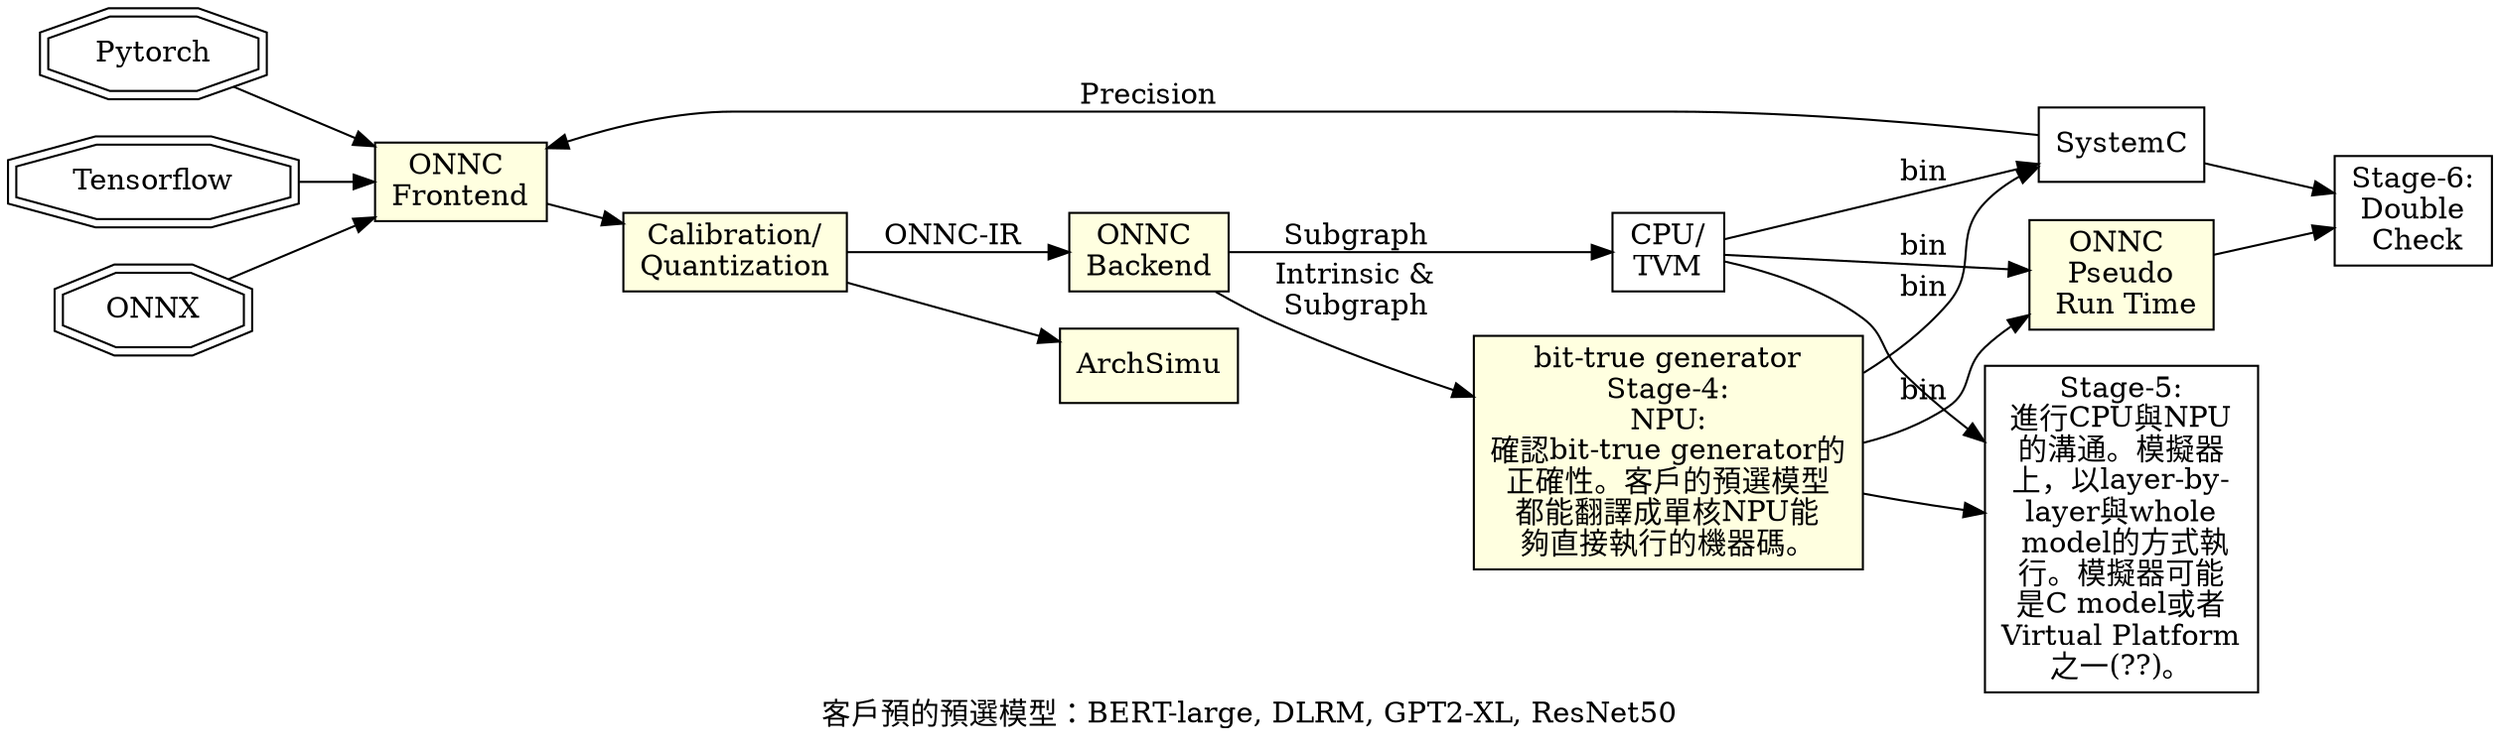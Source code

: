 // dot -Tpng sow.gv -o sow.png
digraph G {

  rankdir=LR;

  label="客戶預的預選模型：BERT-large, DLRM, GPT2-XL, ResNet50";

  node [shape=doubleoctagon]; Pytorch,Tensorflow,ONNX;

  node [shape=box,style=filled,fillcolor=lightyellow]; 
    ONNC_FE [label="ONNC \nFrontend"]; ONNC_BE [label="ONNC \nBackend"];
    Calibrator [label="Calibration/\nQuantization"];
    ArchSimu [label="ArchSimu"];
    NPU [label="bit-true generator\nStage-4:\nNPU:\n確認bit-true generator的\n正確性。客戶的預選模型\n都能翻譯成單核NPU能\n夠直接執行的機器碼。"]; 
    PseudoRunTime [label="ONNC \nPseudo\n Run Time"];

  node [shape=box,style=filled,fillcolor=white];
    S5 [label="Stage-5:\n進行CPU與NPU\n的溝通。模擬器\n上，以layer-by-\nlayer與whole\n model的方式執\n行。模擬器可能\n是C model或者\nVirtual Platform\n之一(??)。"];
    //S5 [label="Stage-5:確認ONNC編譯器的正確性。\n客戶的預選模型都能翻譯成\nCPU與NPU能夠直接執行的library call，\n並且透過簡單的方式進行CPU與NPU的溝通。\n驗收方式是在能夠執行的模擬器上，\n以layer-by-layer與whole model的方式執行。\n模擬器可能是C model或者Virtual Platform之一。"];
    Check [label="Stage-6:\nDouble\n Check"]; Simulator [label="SystemC"];

  Pytorch -> ONNC_FE;
  Tensorflow -> ONNC_FE;
  ONNX -> ONNC_FE;
  ONNC_FE -> Calibrator; // stage 2
  Calibrator -> ONNC_BE [label="ONNC-IR"]; // stage 2
  Calibrator -> ArchSimu; // stage 2
  ONNC_BE -> "CPU/\nTVM" [label="Subgraph"]; // stage 2

  ONNC_BE -> NPU [label="Intrinsic &\nSubgraph"]; // stage 4

  "CPU/\nTVM" -> Simulator [label="bin"]; // stage 4
  NPU -> Simulator [label="bin"]; // stage 4
  "CPU/\nTVM" -> PseudoRunTime [label="bin"]; // stage 4
  NPU -> PseudoRunTime [label="bin"]; // stage 4

  Simulator -> Check; // stage 6
  PseudoRunTime -> Check; // stage 6

  "CPU/\nTVM" -> S5;
  "NPU" -> S5;

  Simulator -> ONNC_FE [label="Precision"]; // stage 7
}
